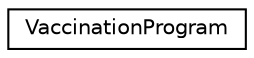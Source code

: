digraph "Graphical Class Hierarchy"
{
  edge [fontname="Helvetica",fontsize="10",labelfontname="Helvetica",labelfontsize="10"];
  node [fontname="Helvetica",fontsize="10",shape=record];
  rankdir="LR";
  Node0 [label="VaccinationProgram",height=0.2,width=0.4,color="black", fillcolor="white", style="filled",URL="$class_vaccination_program.html"];
}

